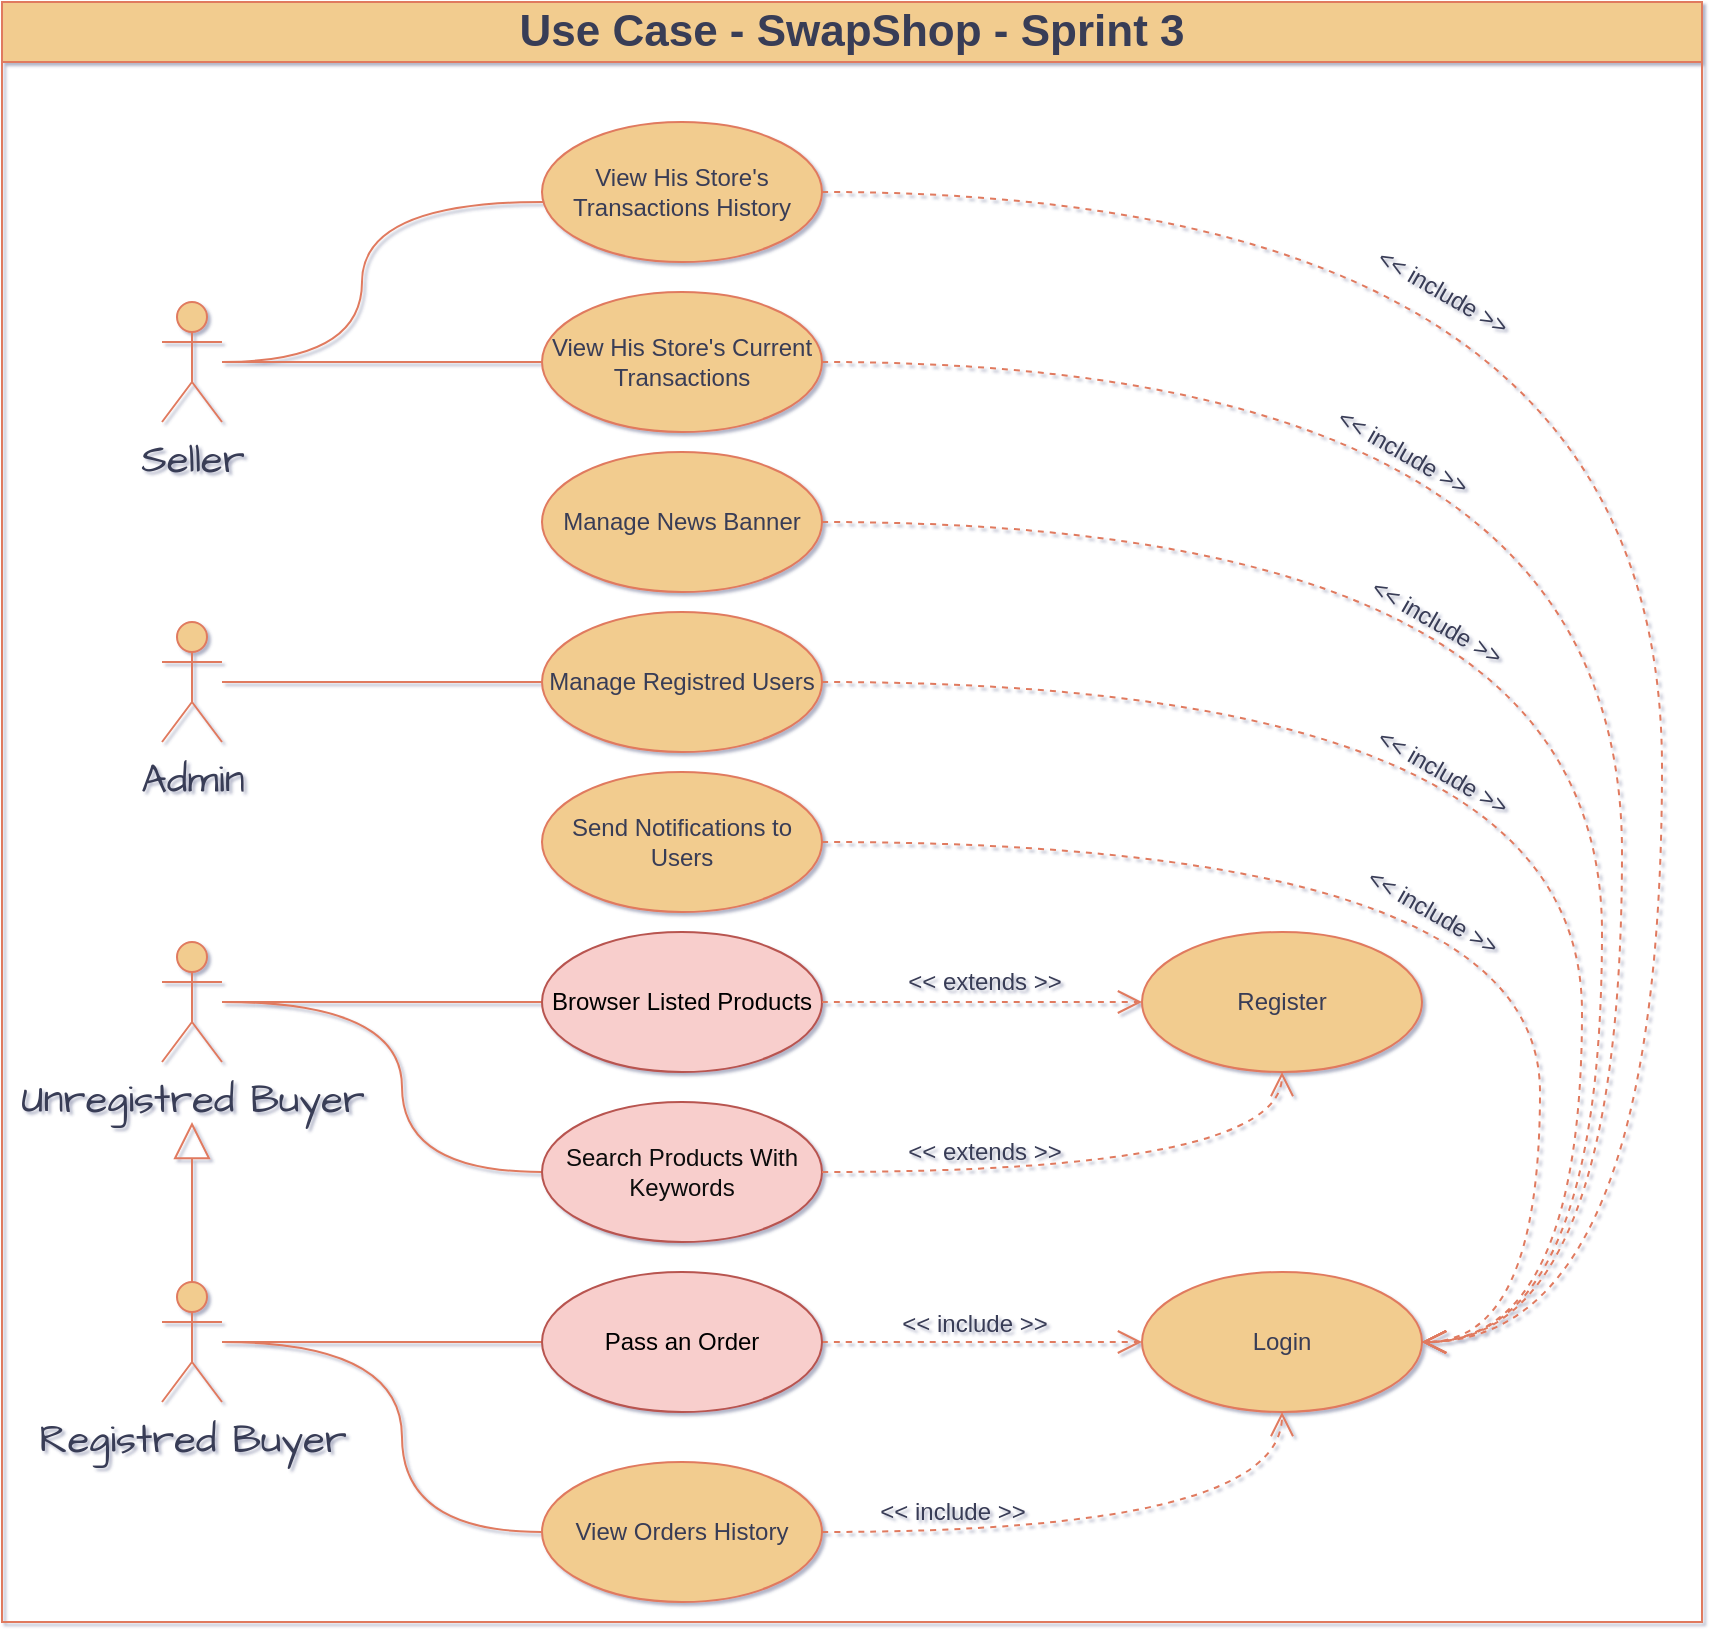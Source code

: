 <mxfile version="22.0.2" type="device">
  <diagram name="Page-1" id="z6ih7qYuso2xhcdKd3oD">
    <mxGraphModel dx="1050" dy="621" grid="0" gridSize="10" guides="1" tooltips="1" connect="1" arrows="1" fold="1" page="1" pageScale="1" pageWidth="850" pageHeight="1100" background="#ffffff" math="0" shadow="1">
      <root>
        <mxCell id="0" />
        <mxCell id="1" parent="0" />
        <mxCell id="4rw5cB1_CTzwK8eJVFjz-12" style="edgeStyle=orthogonalEdgeStyle;orthogonalLoop=1;jettySize=auto;html=1;strokeColor=#E07A5F;fontColor=#393C56;fillColor=#F2CC8F;endArrow=none;endFill=0;curved=1;" parent="1" source="4rw5cB1_CTzwK8eJVFjz-2" target="4rw5cB1_CTzwK8eJVFjz-11" edge="1">
          <mxGeometry relative="1" as="geometry" />
        </mxCell>
        <mxCell id="4rw5cB1_CTzwK8eJVFjz-2" value="Admin" style="shape=umlActor;verticalLabelPosition=bottom;verticalAlign=top;html=1;outlineConnect=0;hachureGap=4;strokeColor=#E07A5F;fontFamily=Architects Daughter;fontSource=https%3A%2F%2Ffonts.googleapis.com%2Fcss%3Ffamily%3DArchitects%2BDaughter;fontSize=20;fontColor=#393C56;fillColor=#F2CC8F;labelBackgroundColor=none;" parent="1" vertex="1">
          <mxGeometry x="80" y="370" width="30" height="60" as="geometry" />
        </mxCell>
        <mxCell id="4rw5cB1_CTzwK8eJVFjz-18" style="edgeStyle=orthogonalEdgeStyle;orthogonalLoop=1;jettySize=auto;html=1;strokeColor=#E07A5F;fontColor=#393C56;fillColor=#F2CC8F;endArrow=none;endFill=0;curved=1;" parent="1" source="4rw5cB1_CTzwK8eJVFjz-3" target="4rw5cB1_CTzwK8eJVFjz-16" edge="1">
          <mxGeometry relative="1" as="geometry">
            <mxPoint x="170" y="560" as="targetPoint" />
          </mxGeometry>
        </mxCell>
        <mxCell id="4rw5cB1_CTzwK8eJVFjz-19" style="edgeStyle=orthogonalEdgeStyle;orthogonalLoop=1;jettySize=auto;html=1;strokeColor=#E07A5F;fontColor=#393C56;fillColor=#F2CC8F;endArrow=none;endFill=0;curved=1;" parent="1" source="4rw5cB1_CTzwK8eJVFjz-22" target="4rw5cB1_CTzwK8eJVFjz-17" edge="1">
          <mxGeometry relative="1" as="geometry">
            <Array as="points">
              <mxPoint x="260" y="730" />
              <mxPoint x="260" y="730" />
            </Array>
          </mxGeometry>
        </mxCell>
        <mxCell id="4rw5cB1_CTzwK8eJVFjz-37" style="edgeStyle=orthogonalEdgeStyle;orthogonalLoop=1;jettySize=auto;html=1;strokeColor=#E07A5F;fontColor=#393C56;fillColor=#F2CC8F;endArrow=none;endFill=0;curved=1;" parent="1" source="4rw5cB1_CTzwK8eJVFjz-3" target="4rw5cB1_CTzwK8eJVFjz-35" edge="1">
          <mxGeometry relative="1" as="geometry">
            <Array as="points">
              <mxPoint x="200" y="560" />
              <mxPoint x="200" y="645" />
            </Array>
          </mxGeometry>
        </mxCell>
        <mxCell id="4rw5cB1_CTzwK8eJVFjz-3" value="Unregistred Buyer" style="shape=umlActor;verticalLabelPosition=bottom;verticalAlign=top;html=1;outlineConnect=0;hachureGap=4;strokeColor=#E07A5F;fontFamily=Architects Daughter;fontSource=https%3A%2F%2Ffonts.googleapis.com%2Fcss%3Ffamily%3DArchitects%2BDaughter;fontSize=20;fontColor=#393C56;fillColor=#F2CC8F;labelBackgroundColor=none;" parent="1" vertex="1">
          <mxGeometry x="80" y="530" width="30" height="60" as="geometry" />
        </mxCell>
        <mxCell id="4rw5cB1_CTzwK8eJVFjz-24" value="" style="edgeStyle=orthogonalEdgeStyle;rounded=0;orthogonalLoop=1;jettySize=auto;html=1;strokeColor=#E07A5F;fontColor=#393C56;fillColor=#F2CC8F;endArrow=block;endFill=0;startSize=26;endSize=16;" parent="1" source="4rw5cB1_CTzwK8eJVFjz-22" edge="1">
          <mxGeometry relative="1" as="geometry">
            <mxPoint x="95" y="620" as="targetPoint" />
          </mxGeometry>
        </mxCell>
        <mxCell id="4rw5cB1_CTzwK8eJVFjz-41" style="edgeStyle=orthogonalEdgeStyle;orthogonalLoop=1;jettySize=auto;html=1;strokeColor=#E07A5F;fontColor=#393C56;fillColor=#F2CC8F;endArrow=none;endFill=0;curved=1;" parent="1" source="4rw5cB1_CTzwK8eJVFjz-22" target="4rw5cB1_CTzwK8eJVFjz-40" edge="1">
          <mxGeometry relative="1" as="geometry">
            <Array as="points">
              <mxPoint x="200" y="730" />
              <mxPoint x="200" y="825" />
            </Array>
          </mxGeometry>
        </mxCell>
        <mxCell id="4rw5cB1_CTzwK8eJVFjz-22" value="Registred Buyer" style="shape=umlActor;verticalLabelPosition=bottom;verticalAlign=top;html=1;outlineConnect=0;hachureGap=4;strokeColor=#E07A5F;fontFamily=Architects Daughter;fontSource=https%3A%2F%2Ffonts.googleapis.com%2Fcss%3Ffamily%3DArchitects%2BDaughter;fontSize=20;fontColor=#393C56;fillColor=#F2CC8F;labelBackgroundColor=none;" parent="1" vertex="1">
          <mxGeometry x="80" y="700" width="30" height="60" as="geometry" />
        </mxCell>
        <mxCell id="4rw5cB1_CTzwK8eJVFjz-10" style="edgeStyle=orthogonalEdgeStyle;orthogonalLoop=1;jettySize=auto;html=1;labelBackgroundColor=none;strokeColor=#E07A5F;fontColor=default;endArrow=none;endFill=0;curved=1;" parent="1" source="4rw5cB1_CTzwK8eJVFjz-4" target="4rw5cB1_CTzwK8eJVFjz-9" edge="1">
          <mxGeometry relative="1" as="geometry" />
        </mxCell>
        <mxCell id="4rw5cB1_CTzwK8eJVFjz-14" style="edgeStyle=orthogonalEdgeStyle;orthogonalLoop=1;jettySize=auto;html=1;strokeColor=#E07A5F;fontColor=#393C56;fillColor=#F2CC8F;endArrow=none;endFill=0;curved=1;" parent="1" source="4rw5cB1_CTzwK8eJVFjz-4" target="4rw5cB1_CTzwK8eJVFjz-13" edge="1">
          <mxGeometry relative="1" as="geometry">
            <Array as="points">
              <mxPoint x="180" y="240" />
              <mxPoint x="180" y="160" />
            </Array>
          </mxGeometry>
        </mxCell>
        <mxCell id="4rw5cB1_CTzwK8eJVFjz-4" value="Seller" style="shape=umlActor;verticalLabelPosition=bottom;verticalAlign=top;html=1;outlineConnect=0;hachureGap=4;strokeColor=#E07A5F;fontFamily=Architects Daughter;fontSource=https%3A%2F%2Ffonts.googleapis.com%2Fcss%3Ffamily%3DArchitects%2BDaughter;fontSize=20;fontColor=#393C56;fillColor=#F2CC8F;labelBackgroundColor=none;" parent="1" vertex="1">
          <mxGeometry x="80" y="210" width="30" height="60" as="geometry" />
        </mxCell>
        <mxCell id="4rw5cB1_CTzwK8eJVFjz-9" value="View His Store&#39;s Current Transactions" style="ellipse;whiteSpace=wrap;html=1;strokeColor=#E07A5F;fontColor=#393C56;fillColor=#F2CC8F;labelBackgroundColor=none;" parent="1" vertex="1">
          <mxGeometry x="270" y="205" width="140" height="70" as="geometry" />
        </mxCell>
        <mxCell id="4rw5cB1_CTzwK8eJVFjz-13" value="View His Store&#39;s Transactions History" style="ellipse;whiteSpace=wrap;html=1;strokeColor=#E07A5F;fontColor=#393C56;fillColor=#F2CC8F;labelBackgroundColor=none;" parent="1" vertex="1">
          <mxGeometry x="270" y="120" width="140" height="70" as="geometry" />
        </mxCell>
        <mxCell id="4rw5cB1_CTzwK8eJVFjz-11" value="Manage Registred Users" style="ellipse;whiteSpace=wrap;html=1;strokeColor=#E07A5F;fontColor=#393C56;fillColor=#F2CC8F;labelBackgroundColor=none;" parent="1" vertex="1">
          <mxGeometry x="270" y="365" width="140" height="70" as="geometry" />
        </mxCell>
        <mxCell id="4rw5cB1_CTzwK8eJVFjz-20" value="Login" style="ellipse;whiteSpace=wrap;html=1;strokeColor=#E07A5F;fontColor=#393C56;fillColor=#F2CC8F;labelBackgroundColor=none;" parent="1" vertex="1">
          <mxGeometry x="570" y="695" width="140" height="70" as="geometry" />
        </mxCell>
        <mxCell id="4rw5cB1_CTzwK8eJVFjz-21" value="Register" style="ellipse;whiteSpace=wrap;html=1;strokeColor=#E07A5F;fontColor=#393C56;fillColor=#F2CC8F;labelBackgroundColor=none;" parent="1" vertex="1">
          <mxGeometry x="570" y="525" width="140" height="70" as="geometry" />
        </mxCell>
        <mxCell id="4rw5cB1_CTzwK8eJVFjz-16" value="&lt;font color=&quot;#000000&quot;&gt;Browser Listed Products&lt;/font&gt;" style="ellipse;whiteSpace=wrap;html=1;strokeColor=#b85450;fillColor=#f8cecc;labelBackgroundColor=none;" parent="1" vertex="1">
          <mxGeometry x="270" y="525" width="140" height="70" as="geometry" />
        </mxCell>
        <mxCell id="4rw5cB1_CTzwK8eJVFjz-35" value="&lt;font color=&quot;#0a0a0a&quot;&gt;Search Products With Keywords&lt;/font&gt;" style="ellipse;whiteSpace=wrap;html=1;strokeColor=#b85450;fillColor=#f8cecc;labelBackgroundColor=none;" parent="1" vertex="1">
          <mxGeometry x="270" y="610" width="140" height="70" as="geometry" />
        </mxCell>
        <mxCell id="4rw5cB1_CTzwK8eJVFjz-25" style="edgeStyle=orthogonalEdgeStyle;orthogonalLoop=1;jettySize=auto;html=1;strokeColor=#E07A5F;fontColor=#393C56;fillColor=#F2CC8F;dashed=1;endArrow=open;endFill=0;endSize=10;curved=1;" parent="1" source="4rw5cB1_CTzwK8eJVFjz-17" target="4rw5cB1_CTzwK8eJVFjz-20" edge="1">
          <mxGeometry relative="1" as="geometry" />
        </mxCell>
        <mxCell id="4rw5cB1_CTzwK8eJVFjz-43" style="edgeStyle=orthogonalEdgeStyle;orthogonalLoop=1;jettySize=auto;html=1;strokeColor=#E07A5F;fontColor=#393C56;fillColor=#F2CC8F;dashed=1;endArrow=open;endFill=0;endSize=10;exitX=1;exitY=0.5;exitDx=0;exitDy=0;curved=1;" parent="1" source="4rw5cB1_CTzwK8eJVFjz-40" target="4rw5cB1_CTzwK8eJVFjz-20" edge="1">
          <mxGeometry relative="1" as="geometry">
            <mxPoint x="420" y="740" as="sourcePoint" />
            <mxPoint x="580" y="740" as="targetPoint" />
          </mxGeometry>
        </mxCell>
        <mxCell id="4rw5cB1_CTzwK8eJVFjz-17" value="&lt;font color=&quot;#000000&quot;&gt;Pass an Order&lt;/font&gt;" style="ellipse;whiteSpace=wrap;html=1;strokeColor=#b85450;fillColor=#f8cecc;labelBackgroundColor=none;" parent="1" vertex="1">
          <mxGeometry x="270" y="695" width="140" height="70" as="geometry" />
        </mxCell>
        <mxCell id="4rw5cB1_CTzwK8eJVFjz-40" value="View Orders History" style="ellipse;whiteSpace=wrap;html=1;strokeColor=#E07A5F;fontColor=#393C56;fillColor=#F2CC8F;labelBackgroundColor=none;" parent="1" vertex="1">
          <mxGeometry x="270" y="790" width="140" height="70" as="geometry" />
        </mxCell>
        <mxCell id="4rw5cB1_CTzwK8eJVFjz-26" value="&amp;lt;&amp;lt; include &amp;gt;&amp;gt;" style="text;html=1;align=center;verticalAlign=middle;resizable=0;points=[];autosize=1;strokeColor=none;fillColor=none;fontColor=#393C56;" parent="1" vertex="1">
          <mxGeometry x="436" y="706" width="100" height="30" as="geometry" />
        </mxCell>
        <mxCell id="4rw5cB1_CTzwK8eJVFjz-47" value="&amp;lt;&amp;lt; include &amp;gt;&amp;gt;" style="text;html=1;align=center;verticalAlign=middle;resizable=0;points=[];autosize=1;strokeColor=none;fillColor=none;fontColor=#393C56;rotation=30;" parent="1" vertex="1">
          <mxGeometry x="670" y="430" width="100" height="30" as="geometry" />
        </mxCell>
        <mxCell id="4rw5cB1_CTzwK8eJVFjz-49" value="&amp;lt;&amp;lt; include &amp;gt;&amp;gt;" style="text;html=1;align=center;verticalAlign=middle;resizable=0;points=[];autosize=1;strokeColor=none;fillColor=none;fontColor=#393C56;rotation=30;" parent="1" vertex="1">
          <mxGeometry x="670" y="190" width="100" height="30" as="geometry" />
        </mxCell>
        <mxCell id="4rw5cB1_CTzwK8eJVFjz-52" value="&amp;lt;&amp;lt; include &amp;gt;&amp;gt;" style="text;html=1;align=center;verticalAlign=middle;resizable=0;points=[];autosize=1;strokeColor=none;fillColor=none;fontColor=#393C56;rotation=30;" parent="1" vertex="1">
          <mxGeometry x="650" y="270" width="100" height="30" as="geometry" />
        </mxCell>
        <mxCell id="4rw5cB1_CTzwK8eJVFjz-44" value="&amp;lt;&amp;lt; include &amp;gt;&amp;gt;" style="text;html=1;align=center;verticalAlign=middle;resizable=0;points=[];autosize=1;strokeColor=none;fillColor=none;fontColor=#393C56;" parent="1" vertex="1">
          <mxGeometry x="425" y="800" width="100" height="30" as="geometry" />
        </mxCell>
        <mxCell id="4rw5cB1_CTzwK8eJVFjz-31" value="&amp;lt;&amp;lt; extends &amp;gt;&amp;gt;" style="text;html=1;align=center;verticalAlign=middle;resizable=0;points=[];autosize=1;strokeColor=none;fillColor=none;fontColor=#393C56;" parent="1" vertex="1">
          <mxGeometry x="441" y="535" width="100" height="30" as="geometry" />
        </mxCell>
        <mxCell id="4rw5cB1_CTzwK8eJVFjz-34" style="edgeStyle=orthogonalEdgeStyle;orthogonalLoop=1;jettySize=auto;html=1;strokeColor=#E07A5F;fontColor=#393C56;fillColor=#F2CC8F;dashed=1;endArrow=open;endFill=0;endSize=10;curved=1;" parent="1" source="4rw5cB1_CTzwK8eJVFjz-16" target="4rw5cB1_CTzwK8eJVFjz-21" edge="1">
          <mxGeometry relative="1" as="geometry">
            <mxPoint x="470" y="640" as="sourcePoint" />
            <mxPoint x="630" y="640" as="targetPoint" />
          </mxGeometry>
        </mxCell>
        <mxCell id="4rw5cB1_CTzwK8eJVFjz-38" style="edgeStyle=orthogonalEdgeStyle;orthogonalLoop=1;jettySize=auto;html=1;strokeColor=#E07A5F;fontColor=#393C56;fillColor=#F2CC8F;dashed=1;endArrow=open;endFill=0;endSize=10;curved=1;" parent="1" source="4rw5cB1_CTzwK8eJVFjz-35" target="4rw5cB1_CTzwK8eJVFjz-21" edge="1">
          <mxGeometry relative="1" as="geometry">
            <mxPoint x="420" y="570" as="sourcePoint" />
            <mxPoint x="580" y="570" as="targetPoint" />
          </mxGeometry>
        </mxCell>
        <mxCell id="4rw5cB1_CTzwK8eJVFjz-46" style="edgeStyle=orthogonalEdgeStyle;orthogonalLoop=1;jettySize=auto;html=1;strokeColor=#E07A5F;fontColor=#393C56;fillColor=#F2CC8F;dashed=1;endArrow=open;endFill=0;endSize=10;curved=1;" parent="1" source="4rw5cB1_CTzwK8eJVFjz-11" target="4rw5cB1_CTzwK8eJVFjz-20" edge="1">
          <mxGeometry relative="1" as="geometry">
            <mxPoint x="420" y="655" as="sourcePoint" />
            <mxPoint x="650" y="605" as="targetPoint" />
            <Array as="points">
              <mxPoint x="790" y="400" />
              <mxPoint x="790" y="730" />
            </Array>
          </mxGeometry>
        </mxCell>
        <mxCell id="UnjpJU-7tagS8V5Rd3ko-4" style="edgeStyle=orthogonalEdgeStyle;orthogonalLoop=1;jettySize=auto;html=1;strokeColor=#E07A5F;fontColor=#393C56;fillColor=#F2CC8F;dashed=1;endArrow=open;endFill=0;endSize=10;curved=1;exitX=1;exitY=0.5;exitDx=0;exitDy=0;entryX=1;entryY=0.5;entryDx=0;entryDy=0;" edge="1" parent="1" source="UnjpJU-7tagS8V5Rd3ko-1" target="4rw5cB1_CTzwK8eJVFjz-20">
          <mxGeometry relative="1" as="geometry">
            <mxPoint x="420" y="410" as="sourcePoint" />
            <mxPoint x="720" y="740" as="targetPoint" />
            <Array as="points">
              <mxPoint x="769" y="480" />
              <mxPoint x="769" y="730" />
            </Array>
          </mxGeometry>
        </mxCell>
        <mxCell id="UnjpJU-7tagS8V5Rd3ko-3" style="edgeStyle=orthogonalEdgeStyle;orthogonalLoop=1;jettySize=auto;html=1;strokeColor=#E07A5F;fontColor=#393C56;fillColor=#F2CC8F;dashed=1;endArrow=open;endFill=0;endSize=10;curved=1;entryX=1;entryY=0.5;entryDx=0;entryDy=0;" edge="1" parent="1" source="UnjpJU-7tagS8V5Rd3ko-2" target="4rw5cB1_CTzwK8eJVFjz-20">
          <mxGeometry relative="1" as="geometry">
            <mxPoint x="420" y="410" as="sourcePoint" />
            <mxPoint x="720" y="740" as="targetPoint" />
            <Array as="points">
              <mxPoint x="800" y="320" />
              <mxPoint x="800" y="730" />
            </Array>
          </mxGeometry>
        </mxCell>
        <mxCell id="4rw5cB1_CTzwK8eJVFjz-39" value="&amp;lt;&amp;lt; extends &amp;gt;&amp;gt;" style="text;html=1;align=center;verticalAlign=middle;resizable=0;points=[];autosize=1;strokeColor=none;fillColor=none;fontColor=#393C56;" parent="1" vertex="1">
          <mxGeometry x="441" y="620" width="100" height="30" as="geometry" />
        </mxCell>
        <mxCell id="4rw5cB1_CTzwK8eJVFjz-48" style="edgeStyle=orthogonalEdgeStyle;orthogonalLoop=1;jettySize=auto;html=1;strokeColor=#E07A5F;fontColor=#393C56;fillColor=#F2CC8F;dashed=1;endArrow=open;endFill=0;endSize=10;curved=1;exitX=1;exitY=0.5;exitDx=0;exitDy=0;entryX=1;entryY=0.5;entryDx=0;entryDy=0;" parent="1" source="4rw5cB1_CTzwK8eJVFjz-13" target="4rw5cB1_CTzwK8eJVFjz-20" edge="1">
          <mxGeometry relative="1" as="geometry">
            <mxPoint x="420" y="410" as="sourcePoint" />
            <mxPoint x="720" y="740" as="targetPoint" />
            <Array as="points">
              <mxPoint x="830" y="155" />
              <mxPoint x="830" y="730" />
            </Array>
          </mxGeometry>
        </mxCell>
        <mxCell id="4rw5cB1_CTzwK8eJVFjz-51" style="edgeStyle=orthogonalEdgeStyle;orthogonalLoop=1;jettySize=auto;html=1;strokeColor=#E07A5F;fontColor=#393C56;fillColor=#F2CC8F;dashed=1;endArrow=open;endFill=0;endSize=10;curved=1;exitX=1;exitY=0.5;exitDx=0;exitDy=0;entryX=1;entryY=0.5;entryDx=0;entryDy=0;" parent="1" source="4rw5cB1_CTzwK8eJVFjz-9" target="4rw5cB1_CTzwK8eJVFjz-20" edge="1">
          <mxGeometry relative="1" as="geometry">
            <mxPoint x="420" y="165" as="sourcePoint" />
            <mxPoint x="720" y="740" as="targetPoint" />
            <Array as="points">
              <mxPoint x="810" y="240" />
              <mxPoint x="810" y="730" />
            </Array>
          </mxGeometry>
        </mxCell>
        <mxCell id="4rw5cB1_CTzwK8eJVFjz-53" value="&lt;font style=&quot;font-size: 22px;&quot;&gt;Use Case - SwapShop - Sprint 3&lt;/font&gt;" style="swimlane;whiteSpace=wrap;html=1;strokeColor=#E07A5F;fontColor=#393C56;fillColor=#F2CC8F;startSize=30;" parent="1" vertex="1">
          <mxGeometry y="60" width="850" height="810" as="geometry" />
        </mxCell>
        <mxCell id="UnjpJU-7tagS8V5Rd3ko-1" value="Send Notifications to Users" style="ellipse;whiteSpace=wrap;html=1;strokeColor=#E07A5F;fontColor=#393C56;fillColor=#F2CC8F;labelBackgroundColor=none;" vertex="1" parent="4rw5cB1_CTzwK8eJVFjz-53">
          <mxGeometry x="270" y="385" width="140" height="70" as="geometry" />
        </mxCell>
        <mxCell id="UnjpJU-7tagS8V5Rd3ko-2" value="Manage News Banner" style="ellipse;whiteSpace=wrap;html=1;strokeColor=#E07A5F;fontColor=#393C56;fillColor=#F2CC8F;labelBackgroundColor=none;" vertex="1" parent="4rw5cB1_CTzwK8eJVFjz-53">
          <mxGeometry x="270" y="225" width="140" height="70" as="geometry" />
        </mxCell>
        <mxCell id="UnjpJU-7tagS8V5Rd3ko-6" value="&amp;lt;&amp;lt; include &amp;gt;&amp;gt;" style="text;html=1;align=center;verticalAlign=middle;resizable=0;points=[];autosize=1;strokeColor=none;fillColor=none;fontColor=#393C56;rotation=30;" vertex="1" parent="4rw5cB1_CTzwK8eJVFjz-53">
          <mxGeometry x="665" y="440" width="100" height="30" as="geometry" />
        </mxCell>
        <mxCell id="UnjpJU-7tagS8V5Rd3ko-5" value="&amp;lt;&amp;lt; include &amp;gt;&amp;gt;" style="text;html=1;align=center;verticalAlign=middle;resizable=0;points=[];autosize=1;strokeColor=none;fillColor=none;fontColor=#393C56;rotation=30;" vertex="1" parent="4rw5cB1_CTzwK8eJVFjz-53">
          <mxGeometry x="667" y="295" width="100" height="30" as="geometry" />
        </mxCell>
      </root>
    </mxGraphModel>
  </diagram>
</mxfile>
